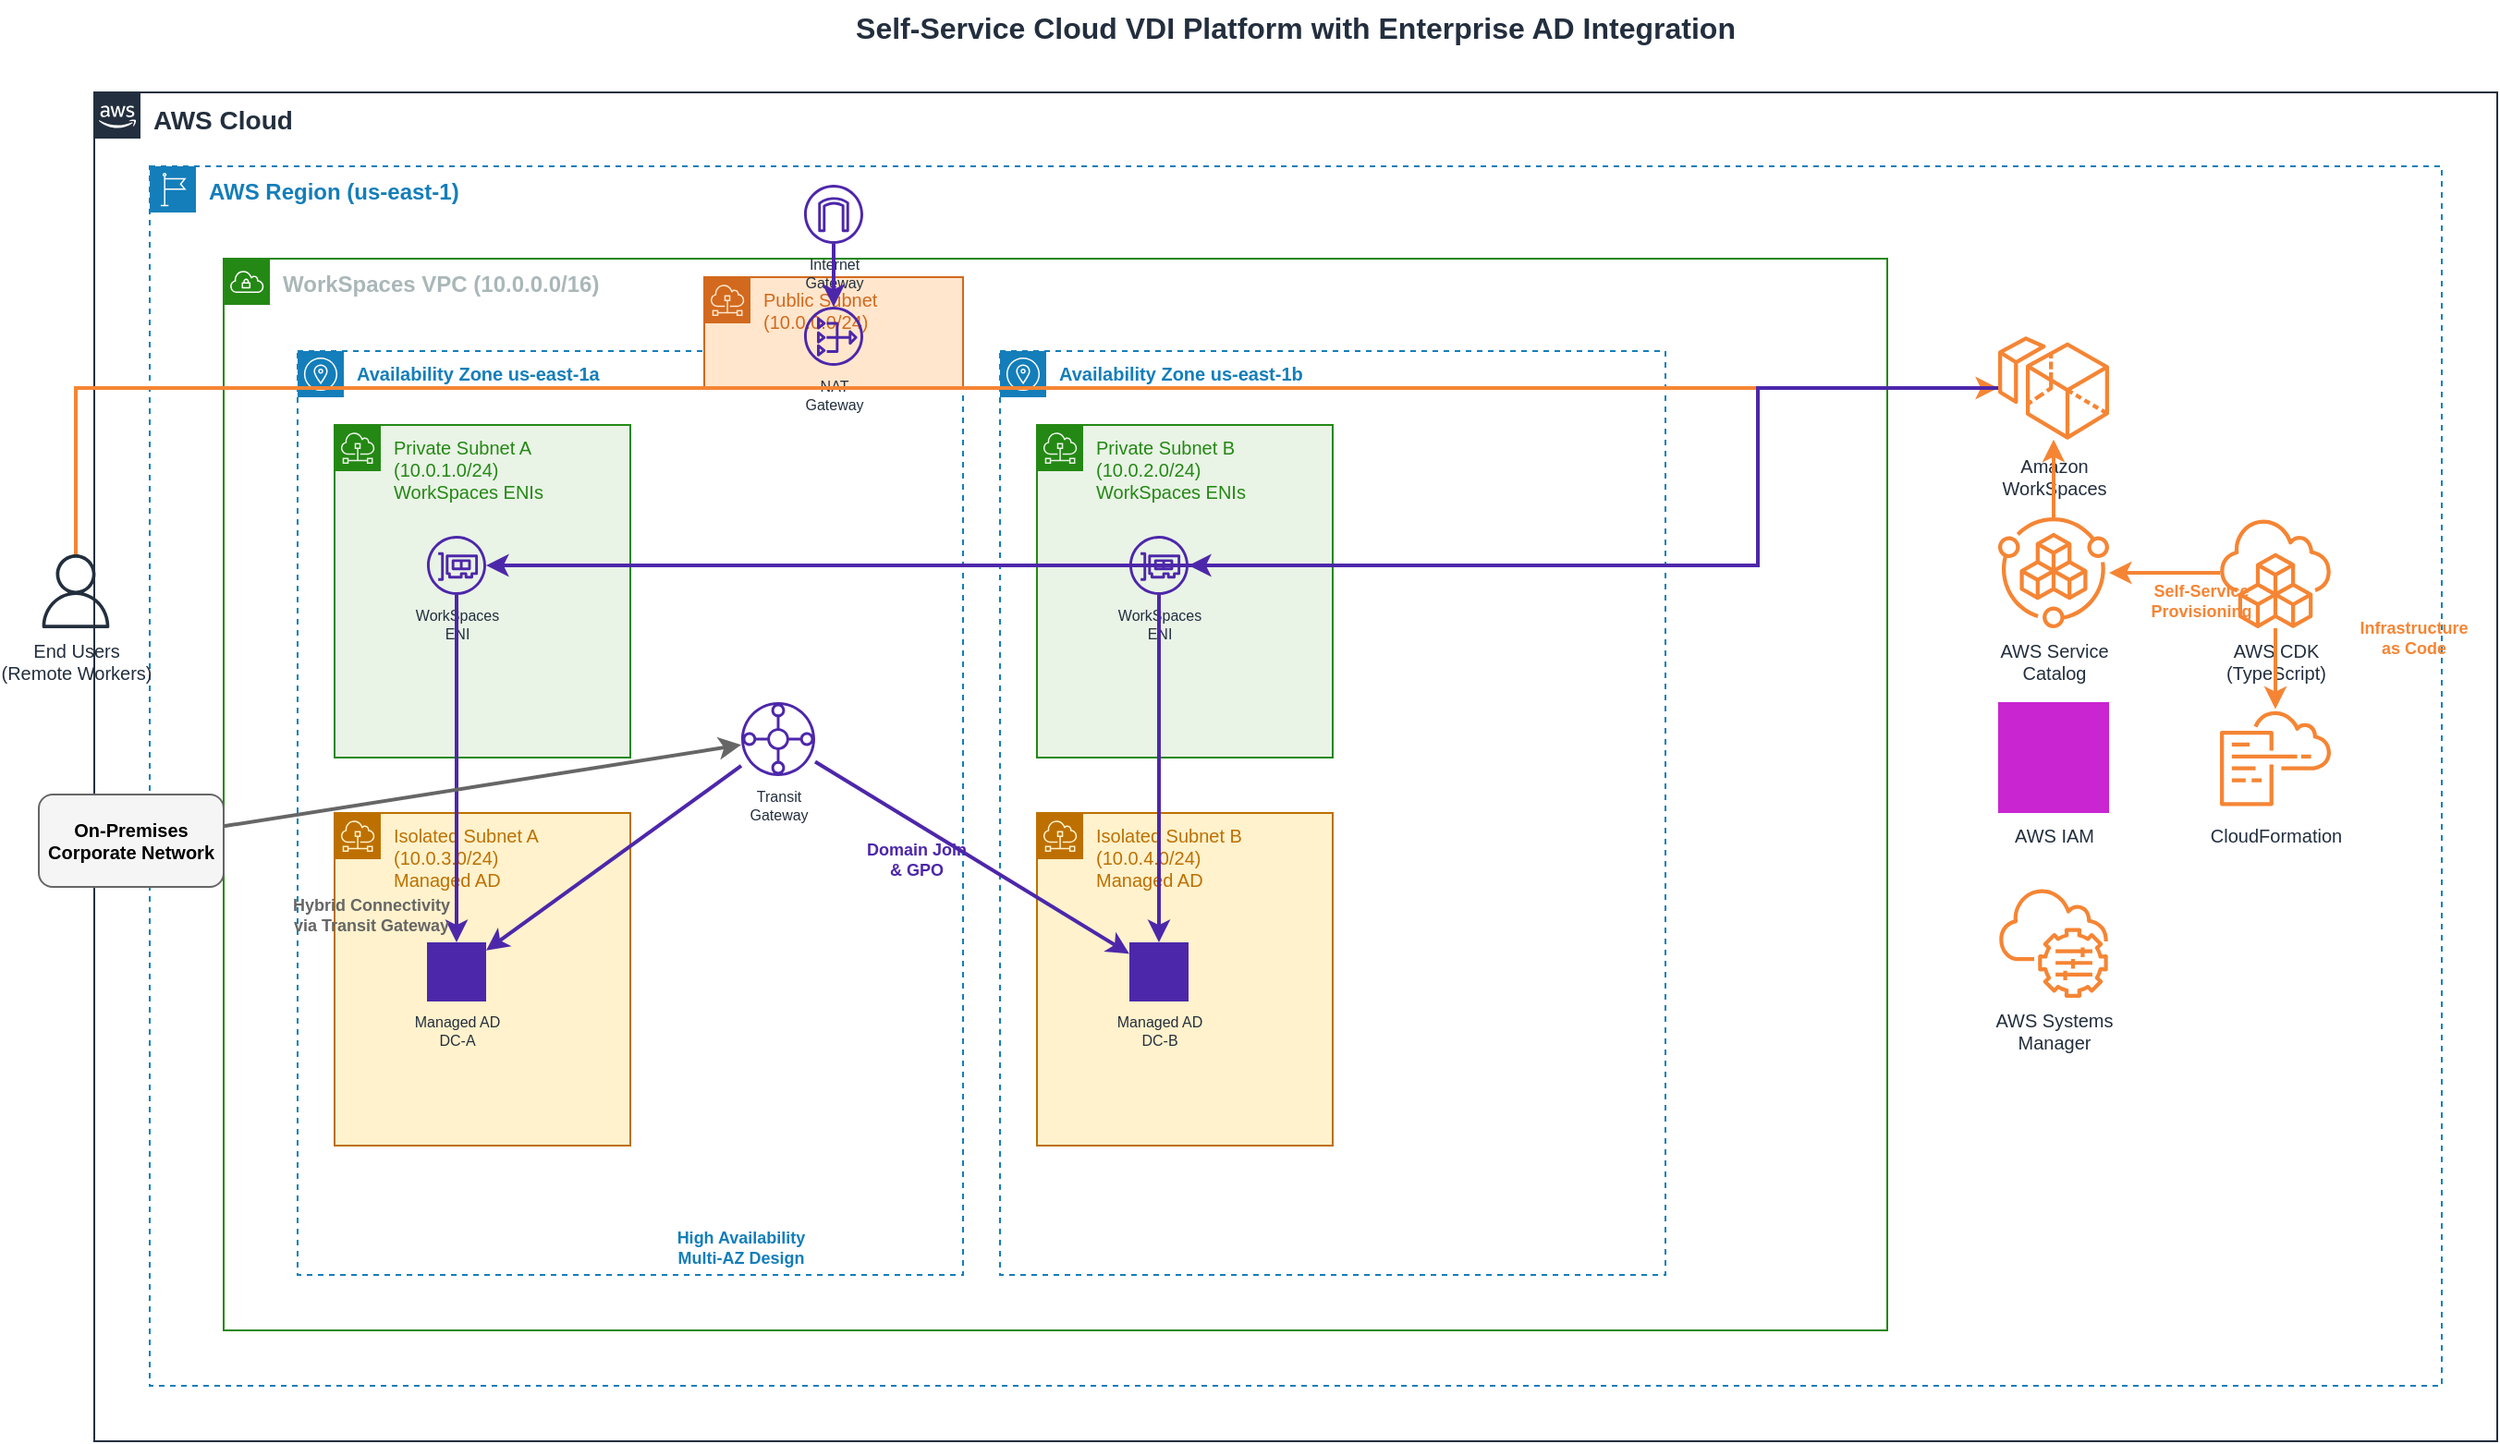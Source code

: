 <mxfile version="24.7.17">
  <diagram name="AWS WorkSpaces VDI Architecture" id="aws-workspaces-vdi">
    <mxGraphModel dx="1422" dy="794" grid="1" gridSize="10" guides="1" tooltips="1" connect="1" arrows="1" fold="1" page="1" pageScale="1" pageWidth="1400" pageHeight="850" math="0" shadow="0">
      <root>
        <mxCell id="0" />
        <mxCell id="1" parent="0" />
        
        <!-- Title -->
        <mxCell id="title" value="Self-Service Cloud VDI Platform with Enterprise AD Integration" style="text;html=1;strokeColor=none;fillColor=none;align=center;verticalAlign=middle;whiteSpace=wrap;rounded=0;fontSize=16;fontStyle=1;fontColor=#232F3E;" vertex="1" parent="1">
          <mxGeometry x="400" y="20" width="600" height="30" as="geometry" />
        </mxCell>
        
        <!-- AWS Cloud -->
        <mxCell id="aws-cloud" value="AWS Cloud" style="sketch=0;outlineConnect=0;gradientColor=none;html=1;whiteSpace=wrap;fontSize=14;fontStyle=1;shape=mxgraph.aws4.group;grIcon=mxgraph.aws4.group_aws_cloud_alt;strokeColor=#232F3E;fillColor=none;verticalAlign=top;align=left;spacingLeft=30;fontColor=#232F3E;dashed=0;" vertex="1" parent="1">
          <mxGeometry x="50" y="70" width="1300" height="730" as="geometry" />
        </mxCell>
        
        <!-- Region -->
        <mxCell id="region" value="AWS Region (us-east-1)" style="sketch=0;outlineConnect=0;gradientColor=none;html=1;whiteSpace=wrap;fontSize=12;fontStyle=1;shape=mxgraph.aws4.group;grIcon=mxgraph.aws4.group_region;strokeColor=#147EBA;fillColor=none;verticalAlign=top;align=left;spacingLeft=30;fontColor=#147EBA;dashed=1;" vertex="1" parent="1">
          <mxGeometry x="80" y="110" width="1240" height="660" as="geometry" />
        </mxCell>
        
        <!-- WorkSpaces VPC -->
        <mxCell id="vpc" value="WorkSpaces VPC (10.0.0.0/16)" style="sketch=0;outlineConnect=0;gradientColor=none;html=1;whiteSpace=wrap;fontSize=12;fontStyle=1;shape=mxgraph.aws4.group;grIcon=mxgraph.aws4.group_vpc;strokeColor=#248814;fillColor=none;verticalAlign=top;align=left;spacingLeft=30;fontColor=#AAB7B8;dashed=0;" vertex="1" parent="1">
          <mxGeometry x="120" y="160" width="900" height="580" as="geometry" />
        </mxCell>
        
        <!-- AZ-A -->
        <mxCell id="az-a" value="Availability Zone us-east-1a" style="sketch=0;outlineConnect=0;gradientColor=none;html=1;whiteSpace=wrap;fontSize=10;fontStyle=1;shape=mxgraph.aws4.group;grIcon=mxgraph.aws4.group_availability_zone;strokeColor=#147EBA;fillColor=none;verticalAlign=top;align=left;spacingLeft=30;fontColor=#147EBA;dashed=1;" vertex="1" parent="1">
          <mxGeometry x="160" y="210" width="360" height="500" as="geometry" />
        </mxCell>
        
        <!-- AZ-B -->
        <mxCell id="az-b" value="Availability Zone us-east-1b" style="sketch=0;outlineConnect=0;gradientColor=none;html=1;whiteSpace=wrap;fontSize=10;fontStyle=1;shape=mxgraph.aws4.group;grIcon=mxgraph.aws4.group_availability_zone;strokeColor=#147EBA;fillColor=none;verticalAlign=top;align=left;spacingLeft=30;fontColor=#147EBA;dashed=1;" vertex="1" parent="1">
          <mxGeometry x="540" y="210" width="360" height="500" as="geometry" />
        </mxCell>
        
        <!-- Public Subnet -->
        <mxCell id="public-subnet" value="Public Subnet&#xa;(10.0.0.0/24)" style="sketch=0;outlineConnect=0;gradientColor=none;html=1;whiteSpace=wrap;fontSize=10;fontStyle=0;shape=mxgraph.aws4.group;grIcon=mxgraph.aws4.group_subnet;strokeColor=#D2691E;fillColor=#FFE6CC;verticalAlign=top;align=left;spacingLeft=30;fontColor=#D2691E;dashed=0;" vertex="1" parent="1">
          <mxGeometry x="380" y="170" width="140" height="60" as="geometry" />
        </mxCell>
        
        <!-- Private Subnet A -->
        <mxCell id="private-subnet-a" value="Private Subnet A&#xa;(10.0.1.0/24)&#xa;WorkSpaces ENIs" style="sketch=0;outlineConnect=0;gradientColor=none;html=1;whiteSpace=wrap;fontSize=10;fontStyle=0;shape=mxgraph.aws4.group;grIcon=mxgraph.aws4.group_subnet;strokeColor=#248814;fillColor=#E9F3E6;verticalAlign=top;align=left;spacingLeft=30;fontColor=#248814;dashed=0;" vertex="1" parent="1">
          <mxGeometry x="180" y="250" width="160" height="180" as="geometry" />
        </mxCell>
        
        <!-- Private Subnet B -->
        <mxCell id="private-subnet-b" value="Private Subnet B&#xa;(10.0.2.0/24)&#xa;WorkSpaces ENIs" style="sketch=0;outlineConnect=0;gradientColor=none;html=1;whiteSpace=wrap;fontSize=10;fontStyle=0;shape=mxgraph.aws4.group;grIcon=mxgraph.aws4.group_subnet;strokeColor=#248814;fillColor=#E9F3E6;verticalAlign=top;align=left;spacingLeft=30;fontColor=#248814;dashed=0;" vertex="1" parent="1">
          <mxGeometry x="560" y="250" width="160" height="180" as="geometry" />
        </mxCell>
        
        <!-- Isolated Subnet A -->
        <mxCell id="isolated-subnet-a" value="Isolated Subnet A&#xa;(10.0.3.0/24)&#xa;Managed AD" style="sketch=0;outlineConnect=0;gradientColor=none;html=1;whiteSpace=wrap;fontSize=10;fontStyle=0;shape=mxgraph.aws4.group;grIcon=mxgraph.aws4.group_subnet;strokeColor=#BD7000;fillColor=#FFF2CC;verticalAlign=top;align=left;spacingLeft=30;fontColor=#BD7000;dashed=0;" vertex="1" parent="1">
          <mxGeometry x="180" y="460" width="160" height="180" as="geometry" />
        </mxCell>
        
        <!-- Isolated Subnet B -->
        <mxCell id="isolated-subnet-b" value="Isolated Subnet B&#xa;(10.0.4.0/24)&#xa;Managed AD" style="sketch=0;outlineConnect=0;gradientColor=none;html=1;whiteSpace=wrap;fontSize=10;fontStyle=0;shape=mxgraph.aws4.group;grIcon=mxgraph.aws4.group_subnet;strokeColor=#BD7000;fillColor=#FFF2CC;verticalAlign=top;align=left;spacingLeft=30;fontColor=#BD7000;dashed=0;" vertex="1" parent="1">
          <mxGeometry x="560" y="460" width="160" height="180" as="geometry" />
        </mxCell>
        
        <!-- Internet Gateway -->
        <mxCell id="igw" value="Internet&#xa;Gateway" style="sketch=0;outlineConnect=0;fontColor=#232F3E;gradientColor=none;fillColor=#4D27AA;strokeColor=none;dashed=0;verticalLabelPosition=bottom;verticalAlign=top;align=center;html=1;fontSize=8;fontStyle=0;aspect=fixed;pointerEvents=1;shape=mxgraph.aws4.internet_gateway;" vertex="1" parent="1">
          <mxGeometry x="434" y="120" width="32" height="32" as="geometry" />
        </mxCell>
        
        <!-- NAT Gateway -->
        <mxCell id="nat-gw" value="NAT&#xa;Gateway" style="sketch=0;outlineConnect=0;fontColor=#232F3E;gradientColor=none;fillColor=#4D27AA;strokeColor=none;dashed=0;verticalLabelPosition=bottom;verticalAlign=top;align=center;html=1;fontSize=8;fontStyle=0;aspect=fixed;pointerEvents=1;shape=mxgraph.aws4.nat_gateway;" vertex="1" parent="1">
          <mxGeometry x="434" y="186" width="32" height="32" as="geometry" />
        </mxCell>
        
        <!-- WorkSpaces ENI A -->
        <mxCell id="ws-eni-a" value="WorkSpaces&#xa;ENI" style="sketch=0;outlineConnect=0;fontColor=#232F3E;gradientColor=none;fillColor=#4D27AA;strokeColor=none;dashed=0;verticalLabelPosition=bottom;verticalAlign=top;align=center;html=1;fontSize=8;fontStyle=0;aspect=fixed;pointerEvents=1;shape=mxgraph.aws4.elastic_network_interface;" vertex="1" parent="1">
          <mxGeometry x="230" y="310" width="32" height="32" as="geometry" />
        </mxCell>
        
        <!-- WorkSpaces ENI B -->
        <mxCell id="ws-eni-b" value="WorkSpaces&#xa;ENI" style="sketch=0;outlineConnect=0;fontColor=#232F3E;gradientColor=none;fillColor=#4D27AA;strokeColor=none;dashed=0;verticalLabelPosition=bottom;verticalAlign=top;align=center;html=1;fontSize=8;fontStyle=0;aspect=fixed;pointerEvents=1;shape=mxgraph.aws4.elastic_network_interface;" vertex="1" parent="1">
          <mxGeometry x="610" y="310" width="32" height="32" as="geometry" />
        </mxCell>
        
        <!-- Managed AD A -->
        <mxCell id="managed-ad-a" value="Managed AD&#xa;DC-A" style="sketch=0;outlineConnect=0;fontColor=#232F3E;gradientColor=none;fillColor=#4D27AA;strokeColor=none;dashed=0;verticalLabelPosition=bottom;verticalAlign=top;align=center;html=1;fontSize=8;fontStyle=0;aspect=fixed;pointerEvents=1;shape=mxgraph.aws4.managed_microsoft_ad;" vertex="1" parent="1">
          <mxGeometry x="230" y="530" width="32" height="32" as="geometry" />
        </mxCell>
        
        <!-- Managed AD B -->
        <mxCell id="managed-ad-b" value="Managed AD&#xa;DC-B" style="sketch=0;outlineConnect=0;fontColor=#232F3E;gradientColor=none;fillColor=#4D27AA;strokeColor=none;dashed=0;verticalLabelPosition=bottom;verticalAlign=top;align=center;html=1;fontSize=8;fontStyle=0;aspect=fixed;pointerEvents=1;shape=mxgraph.aws4.managed_microsoft_ad;" vertex="1" parent="1">
          <mxGeometry x="610" y="530" width="32" height="32" as="geometry" />
        </mxCell>
        
        <!-- Transit Gateway -->
        <mxCell id="tgw" value="Transit&#xa;Gateway" style="sketch=0;outlineConnect=0;fontColor=#232F3E;gradientColor=none;fillColor=#4D27AA;strokeColor=none;dashed=0;verticalLabelPosition=bottom;verticalAlign=top;align=center;html=1;fontSize=8;fontStyle=0;aspect=fixed;pointerEvents=1;shape=mxgraph.aws4.transit_gateway;" vertex="1" parent="1">
          <mxGeometry x="400" y="400" width="40" height="40" as="geometry" />
        </mxCell>
        
        <!-- AWS Services (Right Panel) -->
        <!-- WorkSpaces Service -->
        <mxCell id="workspaces-svc" value="Amazon&#xa;WorkSpaces" style="sketch=0;outlineConnect=0;fontColor=#232F3E;gradientColor=none;fillColor=#F58534;strokeColor=none;dashed=0;verticalLabelPosition=bottom;verticalAlign=top;align=center;html=1;fontSize=10;fontStyle=0;aspect=fixed;pointerEvents=1;shape=mxgraph.aws4.workspaces;" vertex="1" parent="1">
          <mxGeometry x="1080" y="200" width="60" height="60" as="geometry" />
        </mxCell>
        
        <!-- Service Catalog -->
        <mxCell id="svc-catalog" value="AWS Service&#xa;Catalog" style="sketch=0;outlineConnect=0;fontColor=#232F3E;gradientColor=none;fillColor=#F58534;strokeColor=none;dashed=0;verticalLabelPosition=bottom;verticalAlign=top;align=center;html=1;fontSize=10;fontStyle=0;aspect=fixed;pointerEvents=1;shape=mxgraph.aws4.service_catalog;" vertex="1" parent="1">
          <mxGeometry x="1080" y="300" width="60" height="60" as="geometry" />
        </mxCell>
        
        <!-- IAM -->
        <mxCell id="iam" value="AWS IAM" style="sketch=0;outlineConnect=0;fontColor=#232F3E;gradientColor=none;fillColor=#C925D1;strokeColor=none;dashed=0;verticalLabelPosition=bottom;verticalAlign=top;align=center;html=1;fontSize=10;fontStyle=0;aspect=fixed;pointerEvents=1;shape=mxgraph.aws4.iam;" vertex="1" parent="1">
          <mxGeometry x="1080" y="400" width="60" height="60" as="geometry" />
        </mxCell>
        
        <!-- Systems Manager -->
        <mxCell id="ssm" value="AWS Systems&#xa;Manager" style="sketch=0;outlineConnect=0;fontColor=#232F3E;gradientColor=none;fillColor=#F58534;strokeColor=none;dashed=0;verticalLabelPosition=bottom;verticalAlign=top;align=center;html=1;fontSize=10;fontStyle=0;aspect=fixed;pointerEvents=1;shape=mxgraph.aws4.systems_manager;" vertex="1" parent="1">
          <mxGeometry x="1080" y="500" width="60" height="60" as="geometry" />
        </mxCell>
        
        <!-- CDK -->
        <mxCell id="cdk" value="AWS CDK&#xa;(TypeScript)" style="sketch=0;outlineConnect=0;fontColor=#232F3E;gradientColor=none;fillColor=#F58534;strokeColor=none;dashed=0;verticalLabelPosition=bottom;verticalAlign=top;align=center;html=1;fontSize=10;fontStyle=0;aspect=fixed;pointerEvents=1;shape=mxgraph.aws4.cloud_development_kit;" vertex="1" parent="1">
          <mxGeometry x="1200" y="300" width="60" height="60" as="geometry" />
        </mxCell>
        
        <!-- CloudFormation -->
        <mxCell id="cfn" value="CloudFormation" style="sketch=0;outlineConnect=0;fontColor=#232F3E;gradientColor=none;fillColor=#F58534;strokeColor=none;dashed=0;verticalLabelPosition=bottom;verticalAlign=top;align=center;html=1;fontSize=10;fontStyle=0;aspect=fixed;pointerEvents=1;shape=mxgraph.aws4.cloudformation;" vertex="1" parent="1">
          <mxGeometry x="1200" y="400" width="60" height="60" as="geometry" />
        </mxCell>
        
        <!-- External -->
        <!-- End Users -->
        <mxCell id="users" value="End Users&#xa;(Remote Workers)" style="sketch=0;outlineConnect=0;fontColor=#232F3E;gradientColor=none;fillColor=#232F3D;strokeColor=none;dashed=0;verticalLabelPosition=bottom;verticalAlign=top;align=center;html=1;fontSize=10;fontStyle=0;aspect=fixed;pointerEvents=1;shape=mxgraph.aws4.user;" vertex="1" parent="1">
          <mxGeometry x="20" y="320" width="40" height="40" as="geometry" />
        </mxCell>
        
        <!-- On-Premises -->
        <mxCell id="on-prem" value="On-Premises&#xa;Corporate Network" style="rounded=1;whiteSpace=wrap;html=1;fillColor=#f5f5f5;strokeColor=#666666;fontSize=10;fontStyle=1;" vertex="1" parent="1">
          <mxGeometry x="20" y="450" width="100" height="50" as="geometry" />
        </mxCell>
        
        <!-- Connection Lines -->
        <!-- User to WorkSpaces -->
        <mxCell id="conn-user-ws" style="endArrow=classic;html=1;rounded=0;strokeColor=#F58534;strokeWidth=2;" edge="1" parent="1" source="users" target="workspaces-svc">
          <mxGeometry width="50" height="50" relative="1" as="geometry">
            <mxPoint x="70" y="340" as="sourcePoint" />
            <mxPoint x="1080" y="230" as="targetPoint" />
            <Array as="points">
              <mxPoint x="40" y="230" />
            </Array>
          </mxGeometry>
        </mxCell>
        
        <!-- Service Catalog to WorkSpaces -->
        <mxCell id="conn-sc-ws" style="endArrow=classic;html=1;rounded=0;strokeColor=#F58534;strokeWidth=2;" edge="1" parent="1" source="svc-catalog" target="workspaces-svc">
          <mxGeometry width="50" height="50" relative="1" as="geometry">
            <mxPoint x="1110" y="300" as="sourcePoint" />
            <mxPoint x="1110" y="260" as="targetPoint" />
          </mxGeometry>
        </mxCell>
        
        <!-- WorkSpaces to ENIs -->
        <mxCell id="conn-ws-eni-a" style="endArrow=classic;html=1;rounded=0;strokeColor=#4D27AA;strokeWidth=2;" edge="1" parent="1" source="workspaces-svc" target="ws-eni-a">
          <mxGeometry width="50" height="50" relative="1" as="geometry">
            <mxPoint x="1080" y="230" as="sourcePoint" />
            <mxPoint x="270" y="326" as="targetPoint" />
            <Array as="points">
              <mxPoint x="950" y="230" />
              <mxPoint x="950" y="326" />
            </Array>
          </mxGeometry>
        </mxCell>
        
        <mxCell id="conn-ws-eni-b" style="endArrow=classic;html=1;rounded=0;strokeColor=#4D27AA;strokeWidth=2;" edge="1" parent="1" source="workspaces-svc" target="ws-eni-b">
          <mxGeometry width="50" height="50" relative="1" as="geometry">
            <mxPoint x="1080" y="230" as="sourcePoint" />
            <mxPoint x="650" y="326" as="targetPoint" />
            <Array as="points">
              <mxPoint x="950" y="230" />
              <mxPoint x="950" y="326" />
            </Array>
          </mxGeometry>
        </mxCell>
        
        <!-- ENIs to Managed AD -->
        <mxCell id="conn-eni-ad-a" style="endArrow=classic;html=1;rounded=0;strokeColor=#4D27AA;strokeWidth=2;" edge="1" parent="1" source="ws-eni-a" target="managed-ad-a">
          <mxGeometry width="50" height="50" relative="1" as="geometry">
            <mxPoint x="246" y="342" as="sourcePoint" />
            <mxPoint x="246" y="530" as="targetPoint" />
          </mxGeometry>
        </mxCell>
        
        <mxCell id="conn-eni-ad-b" style="endArrow=classic;html=1;rounded=0;strokeColor=#4D27AA;strokeWidth=2;" edge="1" parent="1" source="ws-eni-b" target="managed-ad-b">
          <mxGeometry width="50" height="50" relative="1" as="geometry">
            <mxPoint x="626" y="342" as="sourcePoint" />
            <mxPoint x="626" y="530" as="targetPoint" />
          </mxGeometry>
        </mxCell>
        
        <!-- TGW connections -->
        <mxCell id="conn-tgw-ad-a" style="endArrow=classic;html=1;rounded=0;strokeColor=#4D27AA;strokeWidth=2;" edge="1" parent="1" source="tgw" target="managed-ad-a">
          <mxGeometry width="50" height="50" relative="1" as="geometry">
            <mxPoint x="400" y="420" as="sourcePoint" />
            <mxPoint x="262" y="530" as="targetPoint" />
          </mxGeometry>
        </mxCell>
        
        <mxCell id="conn-tgw-ad-b" style="endArrow=classic;html=1;rounded=0;strokeColor=#4D27AA;strokeWidth=2;" edge="1" parent="1" source="tgw" target="managed-ad-b">
          <mxGeometry width="50" height="50" relative="1" as="geometry">
            <mxPoint x="440" y="420" as="sourcePoint" />
            <mxPoint x="610" y="530" as="targetPoint" />
          </mxGeometry>
        </mxCell>
        
        <!-- TGW to On-Premises -->
        <mxCell id="conn-tgw-onprem" style="endArrow=classic;html=1;rounded=0;strokeColor=#666666;strokeWidth=2;" edge="1" parent="1" source="on-prem" target="tgw">
          <mxGeometry width="50" height="50" relative="1" as="geometry">
            <mxPoint x="130" y="475" as="sourcePoint" />
            <mxPoint x="390" y="420" as="targetPoint" />
          </mxGeometry>
        </mxCell>
        
        <!-- CDK to Service Catalog -->
        <mxCell id="conn-cdk-sc" style="endArrow=classic;html=1;rounded=0;strokeColor=#F58534;strokeWidth=2;" edge="1" parent="1" source="cdk" target="svc-catalog">
          <mxGeometry width="50" height="50" relative="1" as="geometry">
            <mxPoint x="1200" y="330" as="sourcePoint" />
            <mxPoint x="1150" y="330" as="targetPoint" />
          </mxGeometry>
        </mxCell>
        
        <!-- CDK to CloudFormation -->
        <mxCell id="conn-cdk-cfn" style="endArrow=classic;html=1;rounded=0;strokeColor=#F58534;strokeWidth=2;" edge="1" parent="1" source="cdk" target="cfn">
          <mxGeometry width="50" height="50" relative="1" as="geometry">
            <mxPoint x="1230" y="360" as="sourcePoint" />
            <mxPoint x="1230" y="400" as="targetPoint" />
          </mxGeometry>
        </mxCell>
        
        <!-- IGW to NAT -->
        <mxCell id="conn-igw-nat" style="endArrow=classic;html=1;rounded=0;strokeColor=#4D27AA;strokeWidth=2;" edge="1" parent="1" source="igw" target="nat-gw">
          <mxGeometry width="50" height="50" relative="1" as="geometry">
            <mxPoint x="450" y="152" as="sourcePoint" />
            <mxPoint x="450" y="186" as="targetPoint" />
          </mxGeometry>
        </mxCell>
        
        <!-- Labels -->
        <mxCell id="label-self-service" value="Self-Service&#xa;Provisioning" style="text;html=1;strokeColor=none;fillColor=none;align=center;verticalAlign=middle;whiteSpace=wrap;rounded=0;fontColor=#F58534;fontStyle=1;fontSize=9;" vertex="1" parent="1">
          <mxGeometry x="1150" y="330" width="80" height="30" as="geometry" />
        </mxCell>
        
        <mxCell id="label-domain" value="Domain Join&#xa;&amp; GPO" style="text;html=1;strokeColor=none;fillColor=none;align=center;verticalAlign=middle;whiteSpace=wrap;rounded=0;fontColor=#4D27AA;fontStyle=1;fontSize=9;" vertex="1" parent="1">
          <mxGeometry x="460" y="470" width="70" height="30" as="geometry" />
        </mxCell>
        
        <mxCell id="label-iac" value="Infrastructure&#xa;as Code" style="text;html=1;strokeColor=none;fillColor=none;align=center;verticalAlign=middle;whiteSpace=wrap;rounded=0;fontColor=#F58534;fontStyle=1;fontSize=9;" vertex="1" parent="1">
          <mxGeometry x="1270" y="350" width="70" height="30" as="geometry" />
        </mxCell>
        
        <mxCell id="label-ha" value="High Availability&#xa;Multi-AZ Design" style="text;html=1;strokeColor=none;fillColor=none;align=center;verticalAlign=middle;whiteSpace=wrap;rounded=0;fontColor=#147EBA;fontStyle=1;fontSize=9;" vertex="1" parent="1">
          <mxGeometry x="350" y="680" width="100" height="30" as="geometry" />
        </mxCell>
        
        <mxCell id="label-hybrid" value="Hybrid Connectivity&#xa;via Transit Gateway" style="text;html=1;strokeColor=none;fillColor=none;align=center;verticalAlign=middle;whiteSpace=wrap;rounded=0;fontColor=#666666;fontStyle=1;fontSize=9;" vertex="1" parent="1">
          <mxGeometry x="150" y="500" width="100" height="30" as="geometry" />
        </mxCell>
      </root>
    </mxGraphModel>
  </diagram>
</mxfile>
